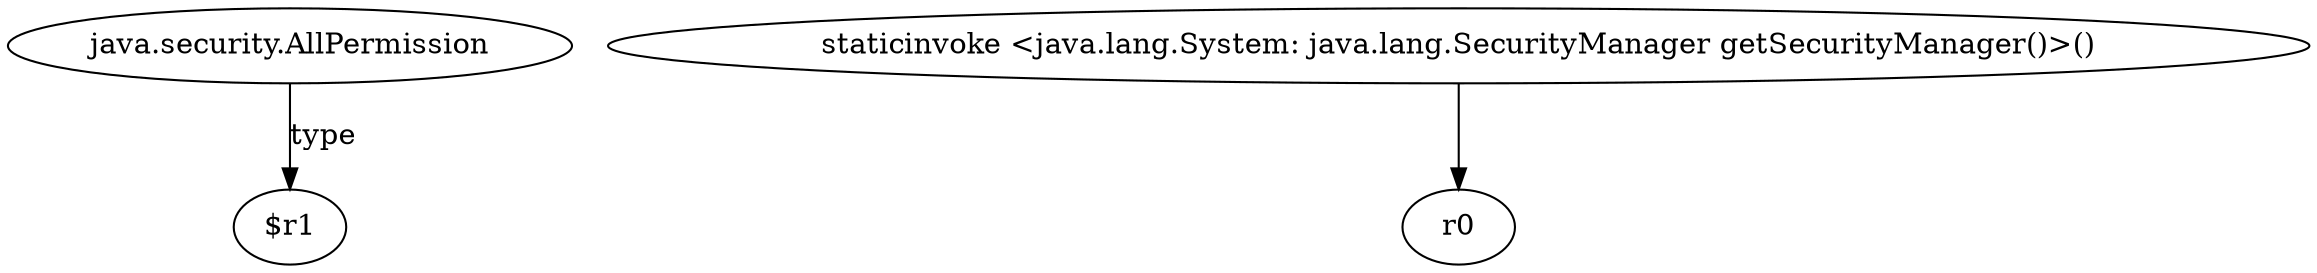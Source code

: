 digraph g {
0[label="java.security.AllPermission"]
1[label="$r1"]
0->1[label="type"]
2[label="staticinvoke <java.lang.System: java.lang.SecurityManager getSecurityManager()>()"]
3[label="r0"]
2->3[label=""]
}